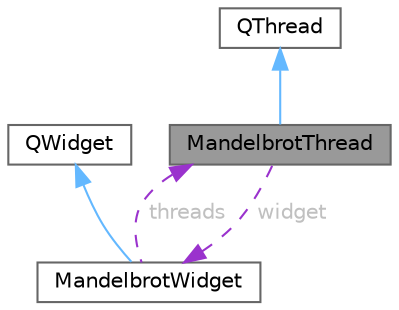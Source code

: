 digraph "MandelbrotThread"
{
 // LATEX_PDF_SIZE
  bgcolor="transparent";
  edge [fontname=Helvetica,fontsize=10,labelfontname=Helvetica,labelfontsize=10];
  node [fontname=Helvetica,fontsize=10,shape=box,height=0.2,width=0.4];
  Node1 [id="Node000001",label="MandelbrotThread",height=0.2,width=0.4,color="gray40", fillcolor="grey60", style="filled", fontcolor="black",tooltip=" "];
  Node2 -> Node1 [id="edge5_Node000001_Node000002",dir="back",color="steelblue1",style="solid",tooltip=" "];
  Node2 [id="Node000002",label="QThread",height=0.2,width=0.4,color="gray40", fillcolor="white", style="filled",tooltip=" "];
  Node3 -> Node1 [id="edge6_Node000001_Node000003",dir="back",color="darkorchid3",style="dashed",tooltip=" ",label=" widget",fontcolor="grey" ];
  Node3 [id="Node000003",label="MandelbrotWidget",height=0.2,width=0.4,color="gray40", fillcolor="white", style="filled",URL="$class_mandelbrot_widget.html",tooltip=" "];
  Node4 -> Node3 [id="edge7_Node000003_Node000004",dir="back",color="steelblue1",style="solid",tooltip=" "];
  Node4 [id="Node000004",label="QWidget",height=0.2,width=0.4,color="gray40", fillcolor="white", style="filled",tooltip=" "];
  Node1 -> Node3 [id="edge8_Node000003_Node000001",dir="back",color="darkorchid3",style="dashed",tooltip=" ",label=" threads",fontcolor="grey" ];
}
